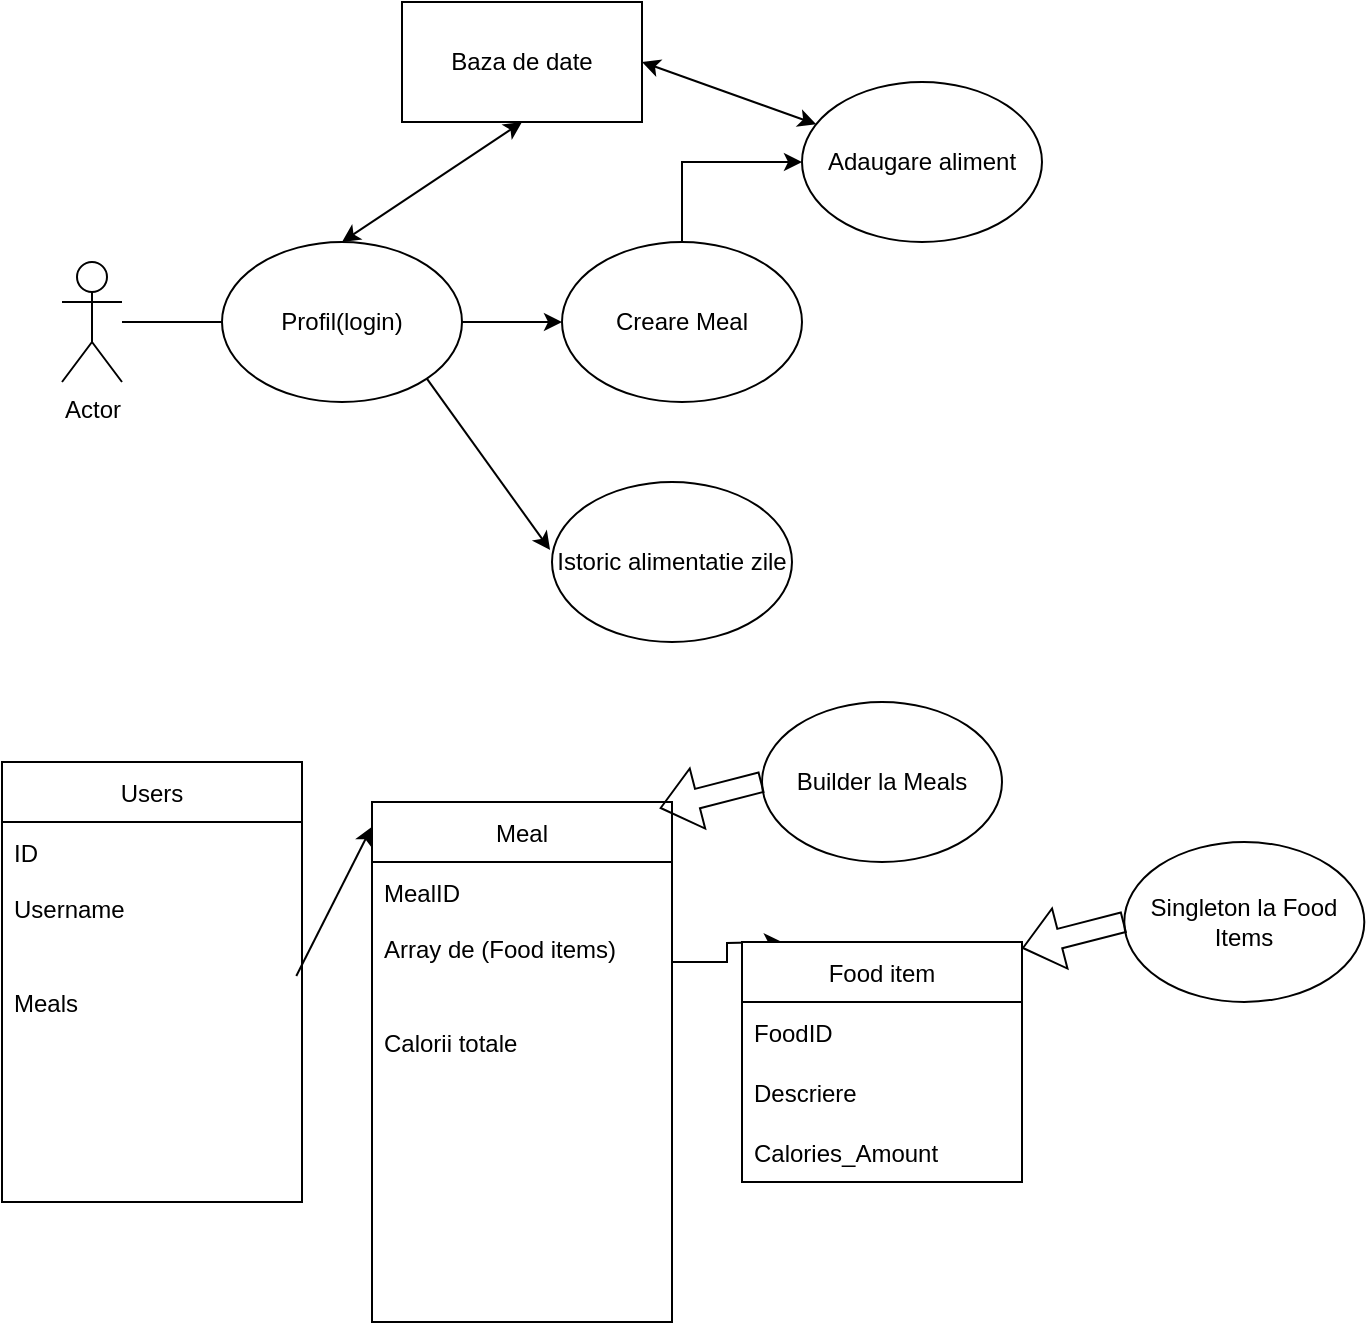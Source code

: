 <mxfile version="18.0.1" type="github">
  <diagram name="Page-1" id="c4acf3e9-155e-7222-9cf6-157b1a14988f">
    <mxGraphModel dx="1038" dy="547" grid="1" gridSize="10" guides="1" tooltips="1" connect="1" arrows="1" fold="1" page="1" pageScale="1" pageWidth="850" pageHeight="1100" background="none" math="0" shadow="0">
      <root>
        <mxCell id="0" />
        <mxCell id="1" parent="0" />
        <mxCell id="GYFcjoXbqKIcz_kQuy-1-1" value="Actor" style="shape=umlActor;verticalLabelPosition=bottom;verticalAlign=top;html=1;outlineConnect=0;" parent="1" vertex="1">
          <mxGeometry x="60" y="250" width="30" height="60" as="geometry" />
        </mxCell>
        <mxCell id="GYFcjoXbqKIcz_kQuy-1-25" style="edgeStyle=orthogonalEdgeStyle;rounded=0;orthogonalLoop=1;jettySize=auto;html=1;entryX=0;entryY=0.5;entryDx=0;entryDy=0;" parent="1" source="GYFcjoXbqKIcz_kQuy-1-2" target="GYFcjoXbqKIcz_kQuy-1-23" edge="1">
          <mxGeometry relative="1" as="geometry" />
        </mxCell>
        <mxCell id="GYFcjoXbqKIcz_kQuy-1-2" value="Profil(login)" style="ellipse;whiteSpace=wrap;html=1;" parent="1" vertex="1">
          <mxGeometry x="140" y="240" width="120" height="80" as="geometry" />
        </mxCell>
        <mxCell id="GYFcjoXbqKIcz_kQuy-1-3" value="" style="endArrow=none;html=1;rounded=0;entryX=0;entryY=0.5;entryDx=0;entryDy=0;" parent="1" source="GYFcjoXbqKIcz_kQuy-1-1" target="GYFcjoXbqKIcz_kQuy-1-2" edge="1">
          <mxGeometry width="50" height="50" relative="1" as="geometry">
            <mxPoint x="100" y="290" as="sourcePoint" />
            <mxPoint x="270" y="280" as="targetPoint" />
          </mxGeometry>
        </mxCell>
        <mxCell id="GYFcjoXbqKIcz_kQuy-1-5" value="Meal" style="swimlane;fontStyle=0;childLayout=stackLayout;horizontal=1;startSize=30;horizontalStack=0;resizeParent=1;resizeParentMax=0;resizeLast=0;collapsible=1;marginBottom=0;" parent="1" vertex="1">
          <mxGeometry x="215" y="520" width="150" height="260" as="geometry">
            <mxRectangle x="200" y="490" width="60" height="30" as="alternateBounds" />
          </mxGeometry>
        </mxCell>
        <mxCell id="GYFcjoXbqKIcz_kQuy-1-6" value="MealID" style="text;strokeColor=none;fillColor=none;align=left;verticalAlign=middle;spacingLeft=4;spacingRight=4;overflow=hidden;points=[[0,0.5],[1,0.5]];portConstraint=eastwest;rotatable=0;" parent="GYFcjoXbqKIcz_kQuy-1-5" vertex="1">
          <mxGeometry y="30" width="150" height="30" as="geometry" />
        </mxCell>
        <mxCell id="GYFcjoXbqKIcz_kQuy-1-8" value="Array de (Food items)&#xa;" style="text;strokeColor=none;fillColor=none;align=left;verticalAlign=middle;spacingLeft=4;spacingRight=4;overflow=hidden;points=[[0,0.5],[1,0.5]];portConstraint=eastwest;rotatable=0;" parent="GYFcjoXbqKIcz_kQuy-1-5" vertex="1">
          <mxGeometry y="60" width="150" height="40" as="geometry" />
        </mxCell>
        <mxCell id="GYFcjoXbqKIcz_kQuy-1-16" value="Calorii totale" style="text;strokeColor=none;fillColor=none;align=left;verticalAlign=middle;spacingLeft=4;spacingRight=4;overflow=hidden;points=[[0,0.5],[1,0.5]];portConstraint=eastwest;rotatable=0;" parent="GYFcjoXbqKIcz_kQuy-1-5" vertex="1">
          <mxGeometry y="100" width="150" height="40" as="geometry" />
        </mxCell>
        <mxCell id="GYFcjoXbqKIcz_kQuy-1-15" style="text;strokeColor=none;fillColor=none;align=left;verticalAlign=middle;spacingLeft=4;spacingRight=4;overflow=hidden;points=[[0,0.5],[1,0.5]];portConstraint=eastwest;rotatable=0;" parent="GYFcjoXbqKIcz_kQuy-1-5" vertex="1">
          <mxGeometry y="140" width="150" height="40" as="geometry" />
        </mxCell>
        <mxCell id="GYFcjoXbqKIcz_kQuy-1-14" style="text;strokeColor=none;fillColor=none;align=left;verticalAlign=middle;spacingLeft=4;spacingRight=4;overflow=hidden;points=[[0,0.5],[1,0.5]];portConstraint=eastwest;rotatable=0;" parent="GYFcjoXbqKIcz_kQuy-1-5" vertex="1">
          <mxGeometry y="180" width="150" height="40" as="geometry" />
        </mxCell>
        <mxCell id="GYFcjoXbqKIcz_kQuy-1-13" style="text;strokeColor=none;fillColor=none;align=left;verticalAlign=middle;spacingLeft=4;spacingRight=4;overflow=hidden;points=[[0,0.5],[1,0.5]];portConstraint=eastwest;rotatable=0;" parent="GYFcjoXbqKIcz_kQuy-1-5" vertex="1">
          <mxGeometry y="220" width="150" height="40" as="geometry" />
        </mxCell>
        <mxCell id="GYFcjoXbqKIcz_kQuy-1-17" style="edgeStyle=orthogonalEdgeStyle;rounded=0;orthogonalLoop=1;jettySize=auto;html=1;exitX=1;exitY=0.5;exitDx=0;exitDy=0;" parent="1" source="GYFcjoXbqKIcz_kQuy-1-8" edge="1">
          <mxGeometry relative="1" as="geometry">
            <mxPoint x="420" y="590" as="targetPoint" />
          </mxGeometry>
        </mxCell>
        <mxCell id="GYFcjoXbqKIcz_kQuy-1-18" value="Food item" style="swimlane;fontStyle=0;childLayout=stackLayout;horizontal=1;startSize=30;horizontalStack=0;resizeParent=1;resizeParentMax=0;resizeLast=0;collapsible=1;marginBottom=0;" parent="1" vertex="1">
          <mxGeometry x="400" y="590" width="140" height="120" as="geometry" />
        </mxCell>
        <mxCell id="GYFcjoXbqKIcz_kQuy-1-19" value="FoodID" style="text;strokeColor=none;fillColor=none;align=left;verticalAlign=middle;spacingLeft=4;spacingRight=4;overflow=hidden;points=[[0,0.5],[1,0.5]];portConstraint=eastwest;rotatable=0;" parent="GYFcjoXbqKIcz_kQuy-1-18" vertex="1">
          <mxGeometry y="30" width="140" height="30" as="geometry" />
        </mxCell>
        <mxCell id="GYFcjoXbqKIcz_kQuy-1-20" value="Descriere" style="text;strokeColor=none;fillColor=none;align=left;verticalAlign=middle;spacingLeft=4;spacingRight=4;overflow=hidden;points=[[0,0.5],[1,0.5]];portConstraint=eastwest;rotatable=0;" parent="GYFcjoXbqKIcz_kQuy-1-18" vertex="1">
          <mxGeometry y="60" width="140" height="30" as="geometry" />
        </mxCell>
        <mxCell id="GYFcjoXbqKIcz_kQuy-1-21" value="Calories_Amount" style="text;strokeColor=none;fillColor=none;align=left;verticalAlign=middle;spacingLeft=4;spacingRight=4;overflow=hidden;points=[[0,0.5],[1,0.5]];portConstraint=eastwest;rotatable=0;" parent="GYFcjoXbqKIcz_kQuy-1-18" vertex="1">
          <mxGeometry y="90" width="140" height="30" as="geometry" />
        </mxCell>
        <mxCell id="GYFcjoXbqKIcz_kQuy-1-28" style="edgeStyle=orthogonalEdgeStyle;rounded=0;orthogonalLoop=1;jettySize=auto;html=1;exitX=0.5;exitY=0;exitDx=0;exitDy=0;entryX=0;entryY=0.5;entryDx=0;entryDy=0;" parent="1" source="GYFcjoXbqKIcz_kQuy-1-23" target="GYFcjoXbqKIcz_kQuy-1-26" edge="1">
          <mxGeometry relative="1" as="geometry" />
        </mxCell>
        <mxCell id="GYFcjoXbqKIcz_kQuy-1-23" value="Creare Meal" style="ellipse;whiteSpace=wrap;html=1;" parent="1" vertex="1">
          <mxGeometry x="310" y="240" width="120" height="80" as="geometry" />
        </mxCell>
        <mxCell id="GYFcjoXbqKIcz_kQuy-1-26" value="Adaugare aliment" style="ellipse;whiteSpace=wrap;html=1;" parent="1" vertex="1">
          <mxGeometry x="430" y="160" width="120" height="80" as="geometry" />
        </mxCell>
        <mxCell id="GYFcjoXbqKIcz_kQuy-1-29" value="Istoric alimentatie zile" style="ellipse;whiteSpace=wrap;html=1;" parent="1" vertex="1">
          <mxGeometry x="305" y="360" width="120" height="80" as="geometry" />
        </mxCell>
        <mxCell id="GYFcjoXbqKIcz_kQuy-1-31" value="" style="endArrow=classic;html=1;rounded=0;entryX=-0.008;entryY=0.425;entryDx=0;entryDy=0;entryPerimeter=0;exitX=1;exitY=1;exitDx=0;exitDy=0;" parent="1" source="GYFcjoXbqKIcz_kQuy-1-2" target="GYFcjoXbqKIcz_kQuy-1-29" edge="1">
          <mxGeometry width="50" height="50" relative="1" as="geometry">
            <mxPoint x="230" y="360" as="sourcePoint" />
            <mxPoint x="280" y="310" as="targetPoint" />
          </mxGeometry>
        </mxCell>
        <mxCell id="GYFcjoXbqKIcz_kQuy-1-32" value="Baza de date" style="rounded=0;whiteSpace=wrap;html=1;" parent="1" vertex="1">
          <mxGeometry x="230" y="120" width="120" height="60" as="geometry" />
        </mxCell>
        <mxCell id="GYFcjoXbqKIcz_kQuy-1-33" value="" style="endArrow=classic;startArrow=classic;html=1;rounded=0;entryX=0.5;entryY=1;entryDx=0;entryDy=0;exitX=0.5;exitY=0;exitDx=0;exitDy=0;" parent="1" source="GYFcjoXbqKIcz_kQuy-1-2" target="GYFcjoXbqKIcz_kQuy-1-32" edge="1">
          <mxGeometry width="50" height="50" relative="1" as="geometry">
            <mxPoint x="220" y="340" as="sourcePoint" />
            <mxPoint x="270" y="290" as="targetPoint" />
          </mxGeometry>
        </mxCell>
        <mxCell id="GYFcjoXbqKIcz_kQuy-1-34" value="" style="endArrow=classic;startArrow=classic;html=1;rounded=0;exitX=1;exitY=0.5;exitDx=0;exitDy=0;" parent="1" source="GYFcjoXbqKIcz_kQuy-1-32" target="GYFcjoXbqKIcz_kQuy-1-26" edge="1">
          <mxGeometry width="50" height="50" relative="1" as="geometry">
            <mxPoint x="340" y="210" as="sourcePoint" />
            <mxPoint x="420" y="150" as="targetPoint" />
          </mxGeometry>
        </mxCell>
        <mxCell id="orVPV2FX87FC5UHv3PtX-8" value="Users" style="swimlane;fontStyle=0;childLayout=stackLayout;horizontal=1;startSize=30;horizontalStack=0;resizeParent=1;resizeParentMax=0;resizeLast=0;collapsible=1;marginBottom=0;" vertex="1" parent="1">
          <mxGeometry x="30" y="500" width="150" height="220" as="geometry">
            <mxRectangle x="200" y="490" width="60" height="30" as="alternateBounds" />
          </mxGeometry>
        </mxCell>
        <mxCell id="orVPV2FX87FC5UHv3PtX-9" value="ID" style="text;strokeColor=none;fillColor=none;align=left;verticalAlign=middle;spacingLeft=4;spacingRight=4;overflow=hidden;points=[[0,0.5],[1,0.5]];portConstraint=eastwest;rotatable=0;" vertex="1" parent="orVPV2FX87FC5UHv3PtX-8">
          <mxGeometry y="30" width="150" height="30" as="geometry" />
        </mxCell>
        <mxCell id="orVPV2FX87FC5UHv3PtX-10" value="Username&#xa;" style="text;strokeColor=none;fillColor=none;align=left;verticalAlign=middle;spacingLeft=4;spacingRight=4;overflow=hidden;points=[[0,0.5],[1,0.5]];portConstraint=eastwest;rotatable=0;" vertex="1" parent="orVPV2FX87FC5UHv3PtX-8">
          <mxGeometry y="60" width="150" height="40" as="geometry" />
        </mxCell>
        <mxCell id="orVPV2FX87FC5UHv3PtX-12" value="Meals" style="text;strokeColor=none;fillColor=none;align=left;verticalAlign=middle;spacingLeft=4;spacingRight=4;overflow=hidden;points=[[0,0.5],[1,0.5]];portConstraint=eastwest;rotatable=0;" vertex="1" parent="orVPV2FX87FC5UHv3PtX-8">
          <mxGeometry y="100" width="150" height="40" as="geometry" />
        </mxCell>
        <mxCell id="orVPV2FX87FC5UHv3PtX-13" style="text;strokeColor=none;fillColor=none;align=left;verticalAlign=middle;spacingLeft=4;spacingRight=4;overflow=hidden;points=[[0,0.5],[1,0.5]];portConstraint=eastwest;rotatable=0;" vertex="1" parent="orVPV2FX87FC5UHv3PtX-8">
          <mxGeometry y="140" width="150" height="40" as="geometry" />
        </mxCell>
        <mxCell id="orVPV2FX87FC5UHv3PtX-14" style="text;strokeColor=none;fillColor=none;align=left;verticalAlign=middle;spacingLeft=4;spacingRight=4;overflow=hidden;points=[[0,0.5],[1,0.5]];portConstraint=eastwest;rotatable=0;" vertex="1" parent="orVPV2FX87FC5UHv3PtX-8">
          <mxGeometry y="180" width="150" height="40" as="geometry" />
        </mxCell>
        <mxCell id="orVPV2FX87FC5UHv3PtX-15" value="" style="endArrow=classic;html=1;rounded=0;entryX=-0.001;entryY=0.048;entryDx=0;entryDy=0;entryPerimeter=0;exitX=0.981;exitY=0.175;exitDx=0;exitDy=0;exitPerimeter=0;" edge="1" parent="1" source="orVPV2FX87FC5UHv3PtX-12" target="GYFcjoXbqKIcz_kQuy-1-5">
          <mxGeometry width="50" height="50" relative="1" as="geometry">
            <mxPoint x="180" y="560" as="sourcePoint" />
            <mxPoint x="230" y="500" as="targetPoint" />
          </mxGeometry>
        </mxCell>
        <mxCell id="orVPV2FX87FC5UHv3PtX-17" value="Builder la Meals&lt;br&gt;" style="ellipse;whiteSpace=wrap;html=1;" vertex="1" parent="1">
          <mxGeometry x="410" y="470" width="120" height="80" as="geometry" />
        </mxCell>
        <mxCell id="orVPV2FX87FC5UHv3PtX-18" value="" style="shape=flexArrow;endArrow=classic;html=1;rounded=0;entryX=0.959;entryY=0.012;entryDx=0;entryDy=0;entryPerimeter=0;exitX=0;exitY=0.5;exitDx=0;exitDy=0;" edge="1" parent="1" source="orVPV2FX87FC5UHv3PtX-17" target="GYFcjoXbqKIcz_kQuy-1-5">
          <mxGeometry width="50" height="50" relative="1" as="geometry">
            <mxPoint x="380" y="540" as="sourcePoint" />
            <mxPoint x="430" y="490" as="targetPoint" />
          </mxGeometry>
        </mxCell>
        <mxCell id="orVPV2FX87FC5UHv3PtX-21" value="Singleton la Food Items" style="ellipse;whiteSpace=wrap;html=1;" vertex="1" parent="1">
          <mxGeometry x="591.15" y="540" width="120" height="80" as="geometry" />
        </mxCell>
        <mxCell id="orVPV2FX87FC5UHv3PtX-22" value="" style="shape=flexArrow;endArrow=classic;html=1;rounded=0;entryX=0.959;entryY=0.012;entryDx=0;entryDy=0;entryPerimeter=0;exitX=0;exitY=0.5;exitDx=0;exitDy=0;" edge="1" parent="1" source="orVPV2FX87FC5UHv3PtX-21">
          <mxGeometry width="50" height="50" relative="1" as="geometry">
            <mxPoint x="561.15" y="610" as="sourcePoint" />
            <mxPoint x="540.0" y="593.12" as="targetPoint" />
          </mxGeometry>
        </mxCell>
      </root>
    </mxGraphModel>
  </diagram>
</mxfile>
